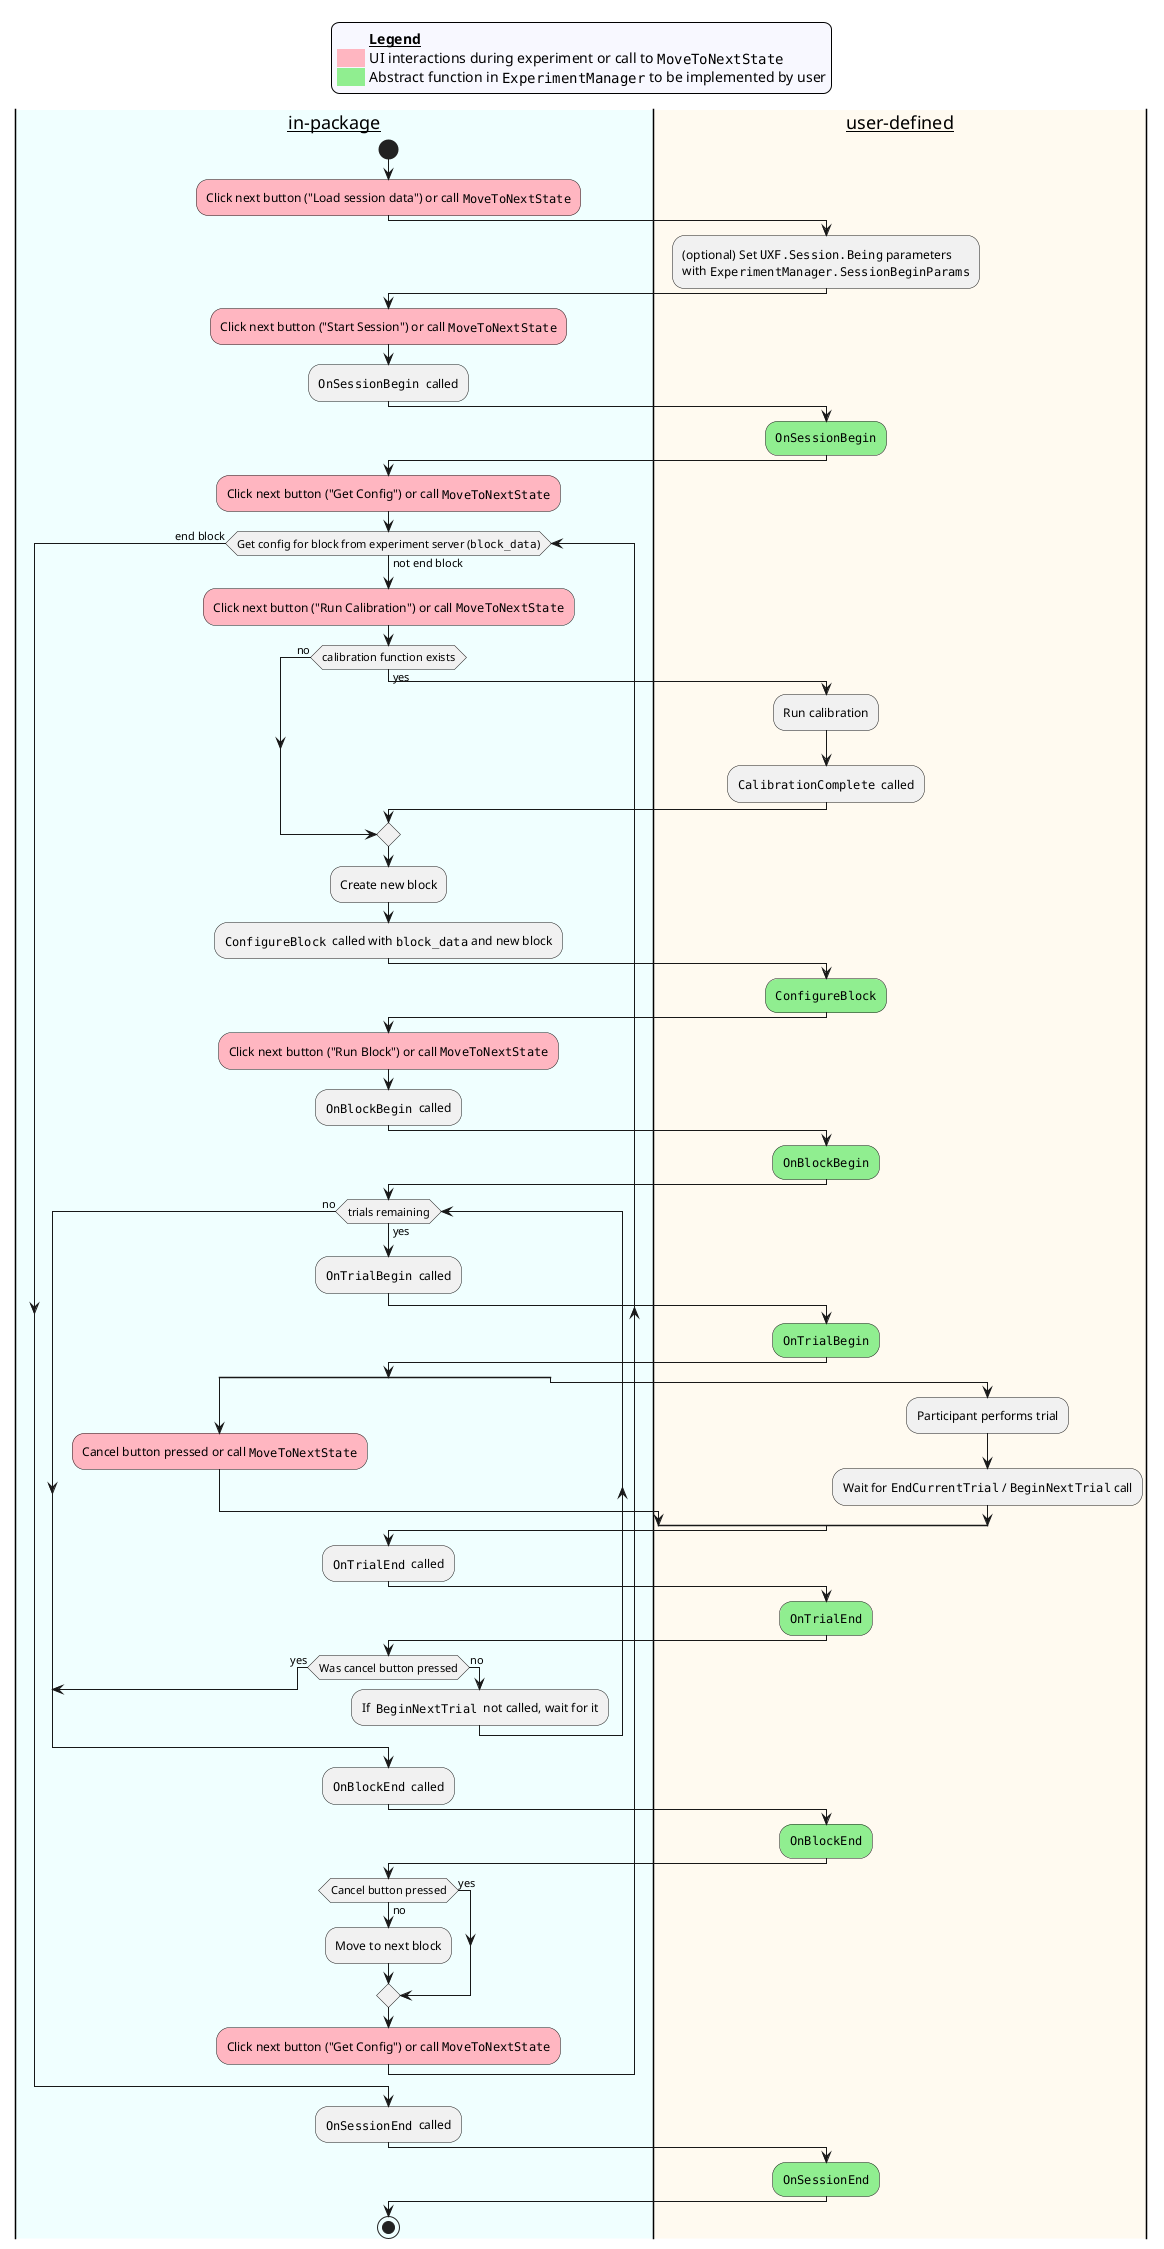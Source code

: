 @startuml
skinparam legend {
  backgroundColor #GhostWhite
  entrySeparator #GhostWhite
}

legend top
  <#GhostWhite,#GhostWhite>|        |= __Legend__ |
  |<#lightpink>   | UI interactions during experiment or call to ""MoveToNextState""|
  |<#lightgreen>  | Abstract function in ""ExperimentManager"" to be implemented by user|
endlegend

|__in-package__|
start
#lightpink:Click next button ("Load session data") or call ""MoveToNextState"";
|#FloralWhite|__user-defined__|
:(optional) Set ""UXF.Session.Being"" parameters
with ""ExperimentManager.SessionBeginParams"";
|__in-package__|
#lightpink:Click next button ("Start Session") or call ""MoveToNextState"";
:""OnSessionBegin""  called;
|__user-defined__|
#lightgreen:""OnSessionBegin"";
|#Azure|__in-package__|
#lightpink:Click next button ("Get Config") or call ""MoveToNextState"";

while (Get config for block from experiment server (""block_data"")) is (not end block)

    #lightpink:Click next button ("Run Calibration") or call ""MoveToNextState"";
    if (calibration function exists) then (yes)
        |__user-defined__|
        :Run calibration;
        :""CalibrationComplete""  called;
    else (no)
    endif

    |__in-package__|
    :Create new block;
    :""ConfigureBlock""  called with ""block_data"" and new block;

    |__user-defined__|
    #lightgreen:""ConfigureBlock"";

    |__in-package__|
    #lightpink:Click next button ("Run Block") or call ""MoveToNextState"";
    :""OnBlockBegin""  called;

    |__user-defined__|
    #lightgreen:""OnBlockBegin"";

    |__in-package__|
    while (trials remaining) is (yes)

        :""OnTrialBegin""  called;

        |__user-defined__|
        #lightgreen:""OnTrialBegin"";

        split
            |__in-package__|
            #lightpink:Cancel button pressed or call ""MoveToNextState"";
        split again
            |__user-defined__|
            :Participant performs trial;
            :Wait for ""EndCurrentTrial"" / ""BeginNextTrial"" call;
        end split

        |__in-package__|
        :""OnTrialEnd""  called;

        |__user-defined__|
        #lightgreen:""OnTrialEnd"";

        |__in-package__|
        if (Was cancel button pressed) then (yes)
            break
        else (no)
            :If  ""BeginNextTrial""  not called, wait for it;
        endif
    endwhile (no)

    :""OnBlockEnd""  called;

    |__user-defined__|
    #lightgreen:""OnBlockEnd"";

    |__in-package__|
    if (Cancel button pressed) then (no)
        :Move to next block;
    else (yes)
    endif
    #lightpink:Click next button ("Get Config") or call ""MoveToNextState"";

endwhile (end block)

:""OnSessionEnd""  called;

|__user-defined__|
#lightgreen:""OnSessionEnd"";

|__in-package__|
stop
@enduml
